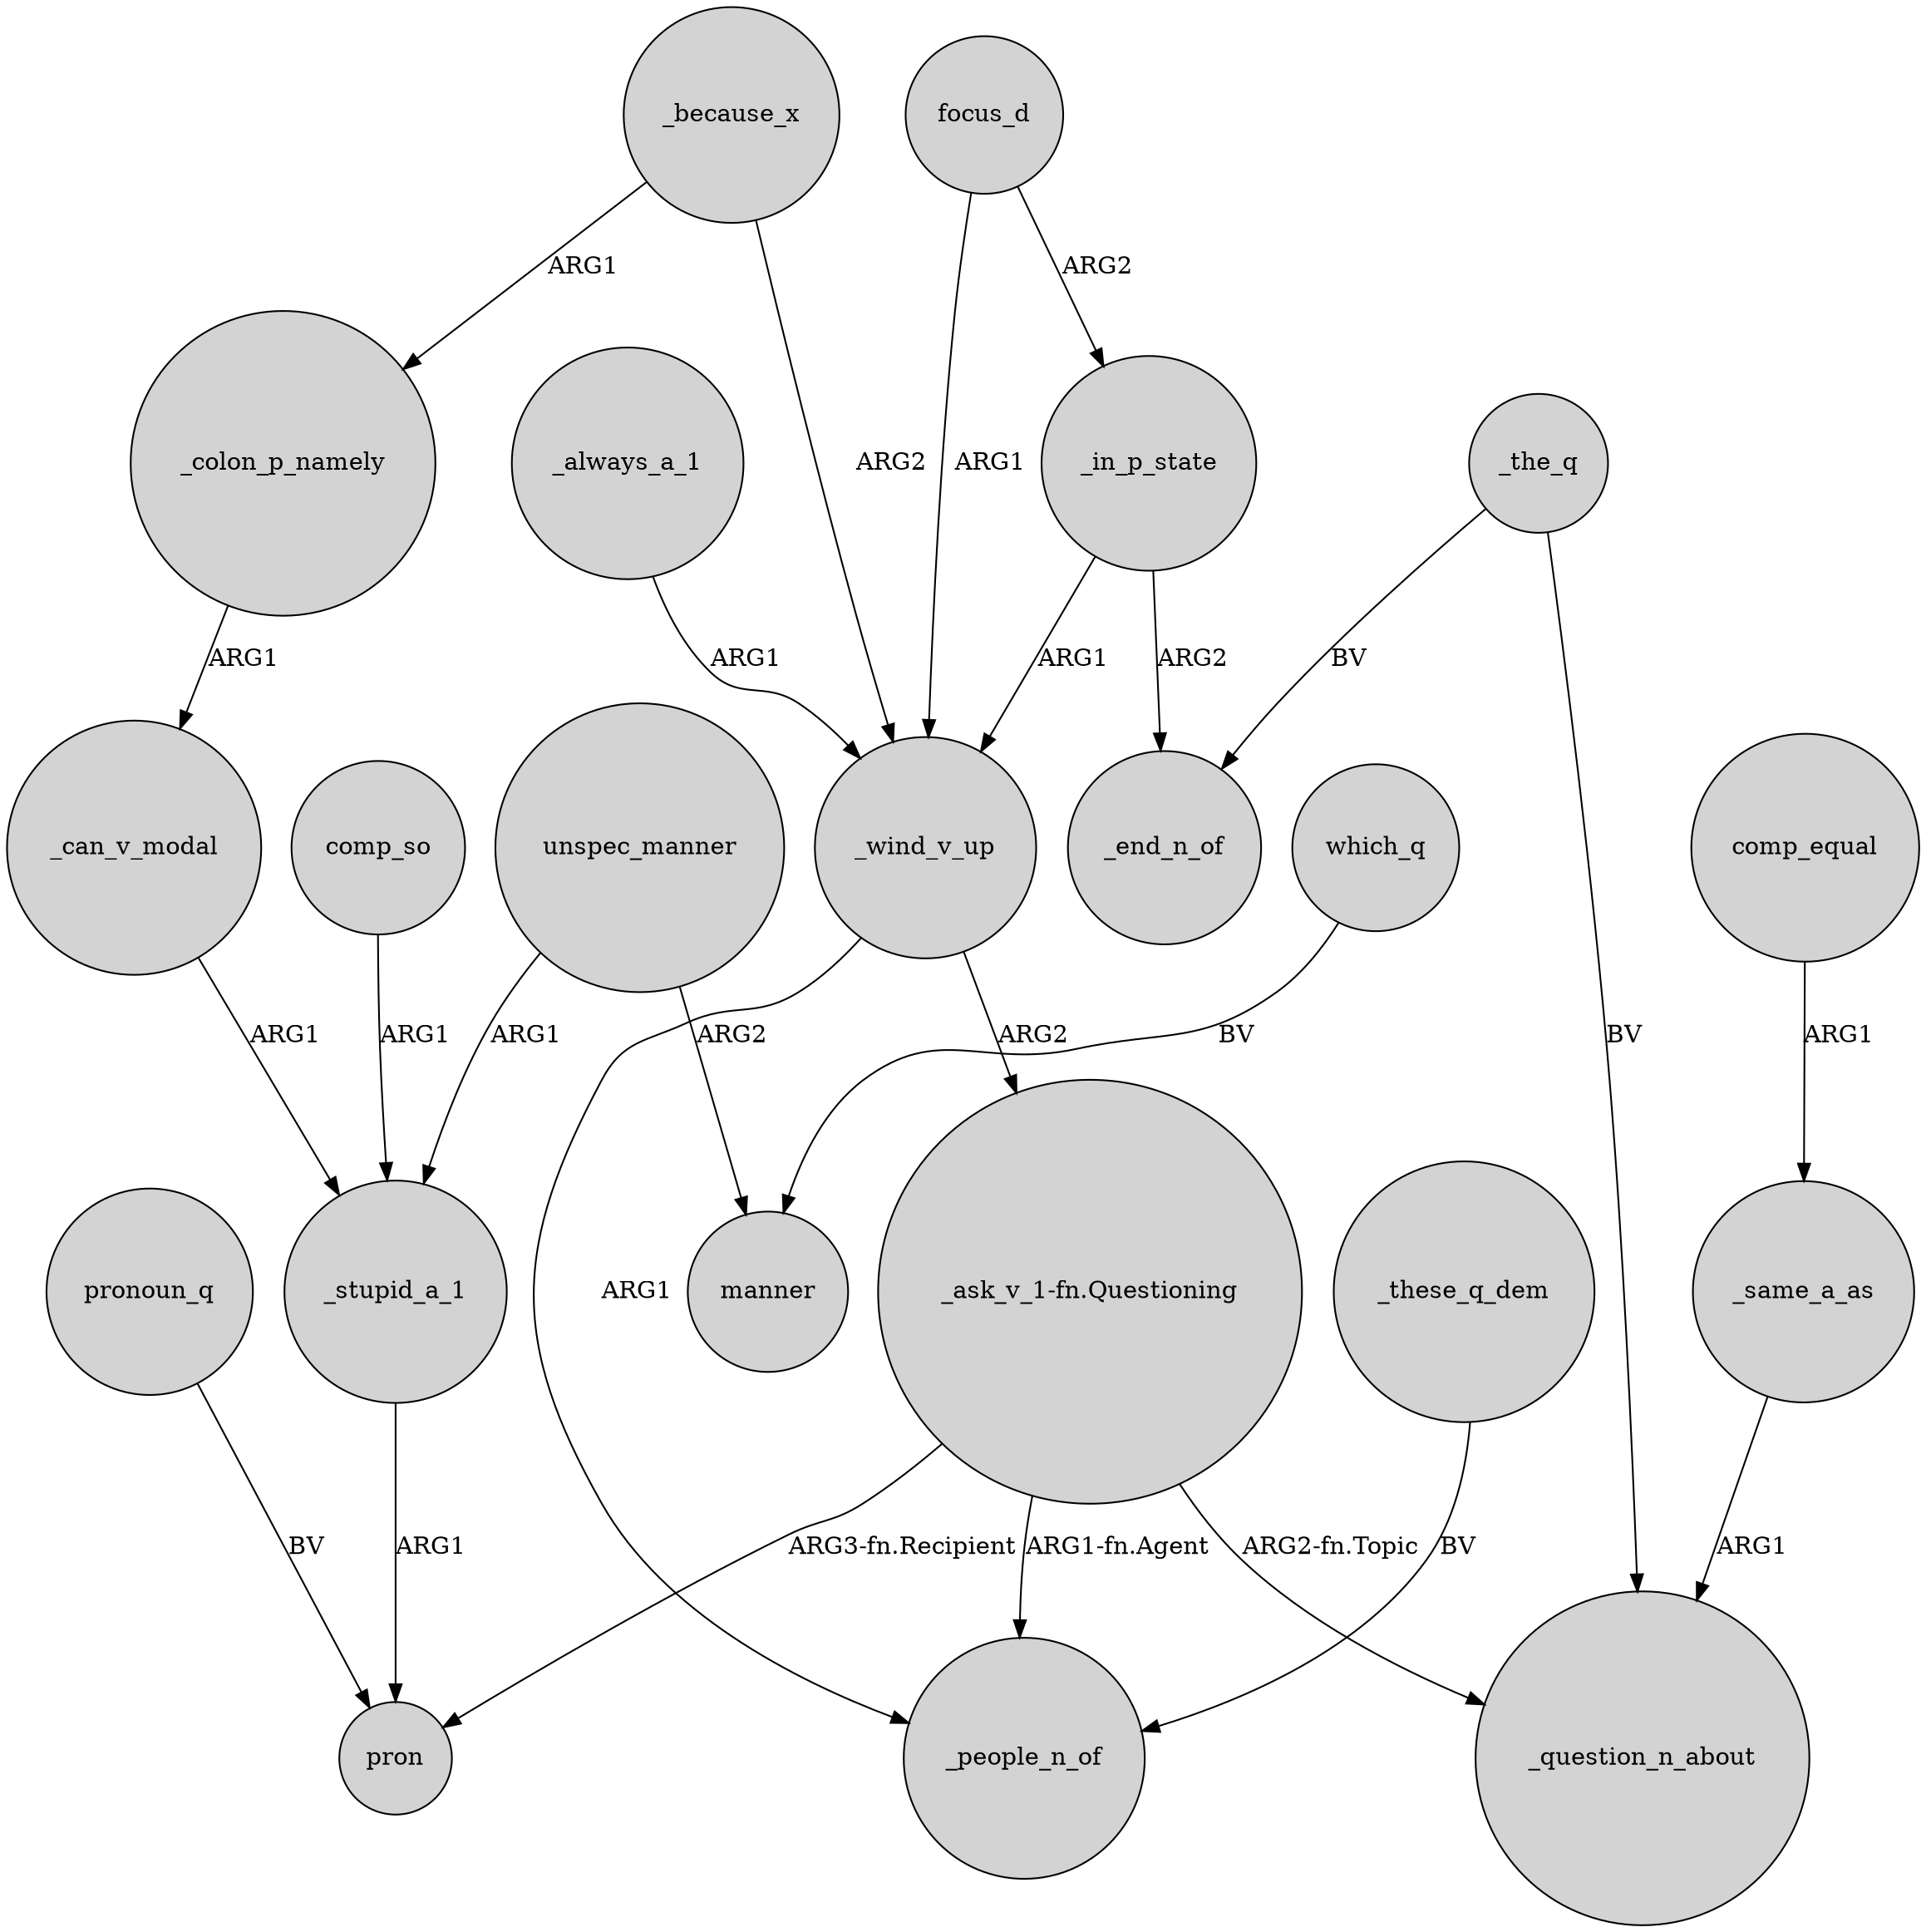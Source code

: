 digraph {
	node [shape=circle style=filled]
	_stupid_a_1 -> pron [label=ARG1]
	_colon_p_namely -> _can_v_modal [label=ARG1]
	focus_d -> _wind_v_up [label=ARG1]
	_these_q_dem -> _people_n_of [label=BV]
	_in_p_state -> _wind_v_up [label=ARG1]
	_the_q -> _end_n_of [label=BV]
	focus_d -> _in_p_state [label=ARG2]
	"_ask_v_1-fn.Questioning" -> _question_n_about [label="ARG2-fn.Topic"]
	which_q -> manner [label=BV]
	_wind_v_up -> _people_n_of [label=ARG1]
	_in_p_state -> _end_n_of [label=ARG2]
	_wind_v_up -> "_ask_v_1-fn.Questioning" [label=ARG2]
	pronoun_q -> pron [label=BV]
	comp_equal -> _same_a_as [label=ARG1]
	_because_x -> _wind_v_up [label=ARG2]
	comp_so -> _stupid_a_1 [label=ARG1]
	_same_a_as -> _question_n_about [label=ARG1]
	"_ask_v_1-fn.Questioning" -> pron [label="ARG3-fn.Recipient"]
	_because_x -> _colon_p_namely [label=ARG1]
	_always_a_1 -> _wind_v_up [label=ARG1]
	_can_v_modal -> _stupid_a_1 [label=ARG1]
	"_ask_v_1-fn.Questioning" -> _people_n_of [label="ARG1-fn.Agent"]
	unspec_manner -> manner [label=ARG2]
	_the_q -> _question_n_about [label=BV]
	unspec_manner -> _stupid_a_1 [label=ARG1]
}
